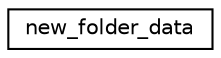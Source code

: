 digraph "Graphical Class Hierarchy"
{
  edge [fontname="Helvetica",fontsize="10",labelfontname="Helvetica",labelfontsize="10"];
  node [fontname="Helvetica",fontsize="10",shape=record];
  rankdir="LR";
  Node1 [label="new_folder_data",height=0.2,width=0.4,color="black", fillcolor="white", style="filled",URL="$structnew__folder__data.html"];
}
